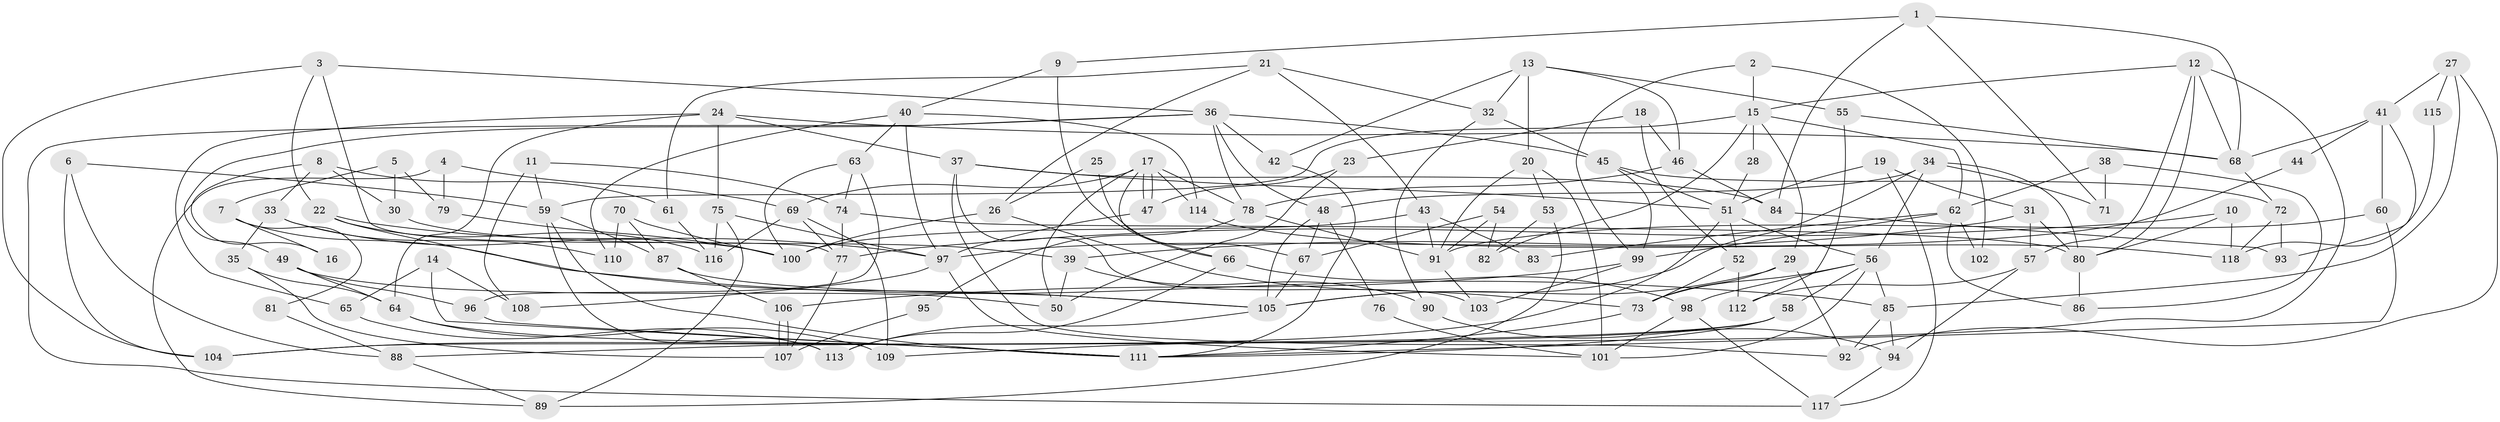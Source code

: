 // Generated by graph-tools (version 1.1) at 2025/51/03/09/25 04:51:50]
// undirected, 118 vertices, 236 edges
graph export_dot {
graph [start="1"]
  node [color=gray90,style=filled];
  1;
  2;
  3;
  4;
  5;
  6;
  7;
  8;
  9;
  10;
  11;
  12;
  13;
  14;
  15;
  16;
  17;
  18;
  19;
  20;
  21;
  22;
  23;
  24;
  25;
  26;
  27;
  28;
  29;
  30;
  31;
  32;
  33;
  34;
  35;
  36;
  37;
  38;
  39;
  40;
  41;
  42;
  43;
  44;
  45;
  46;
  47;
  48;
  49;
  50;
  51;
  52;
  53;
  54;
  55;
  56;
  57;
  58;
  59;
  60;
  61;
  62;
  63;
  64;
  65;
  66;
  67;
  68;
  69;
  70;
  71;
  72;
  73;
  74;
  75;
  76;
  77;
  78;
  79;
  80;
  81;
  82;
  83;
  84;
  85;
  86;
  87;
  88;
  89;
  90;
  91;
  92;
  93;
  94;
  95;
  96;
  97;
  98;
  99;
  100;
  101;
  102;
  103;
  104;
  105;
  106;
  107;
  108;
  109;
  110;
  111;
  112;
  113;
  114;
  115;
  116;
  117;
  118;
  1 -- 68;
  1 -- 71;
  1 -- 9;
  1 -- 84;
  2 -- 99;
  2 -- 15;
  2 -- 102;
  3 -- 22;
  3 -- 36;
  3 -- 77;
  3 -- 104;
  4 -- 89;
  4 -- 69;
  4 -- 79;
  5 -- 79;
  5 -- 30;
  5 -- 7;
  6 -- 59;
  6 -- 104;
  6 -- 88;
  7 -- 85;
  7 -- 16;
  7 -- 81;
  8 -- 33;
  8 -- 61;
  8 -- 16;
  8 -- 30;
  9 -- 66;
  9 -- 40;
  10 -- 118;
  10 -- 77;
  10 -- 80;
  11 -- 59;
  11 -- 74;
  11 -- 108;
  12 -- 109;
  12 -- 80;
  12 -- 15;
  12 -- 57;
  12 -- 68;
  13 -- 42;
  13 -- 46;
  13 -- 20;
  13 -- 32;
  13 -- 55;
  14 -- 111;
  14 -- 65;
  14 -- 108;
  15 -- 29;
  15 -- 28;
  15 -- 59;
  15 -- 62;
  15 -- 82;
  17 -- 47;
  17 -- 47;
  17 -- 50;
  17 -- 66;
  17 -- 69;
  17 -- 78;
  17 -- 114;
  18 -- 46;
  18 -- 52;
  18 -- 23;
  19 -- 31;
  19 -- 117;
  19 -- 51;
  20 -- 101;
  20 -- 53;
  20 -- 91;
  21 -- 43;
  21 -- 32;
  21 -- 26;
  21 -- 61;
  22 -- 97;
  22 -- 105;
  22 -- 116;
  23 -- 47;
  23 -- 50;
  24 -- 68;
  24 -- 37;
  24 -- 64;
  24 -- 65;
  24 -- 75;
  25 -- 26;
  25 -- 67;
  26 -- 73;
  26 -- 100;
  27 -- 41;
  27 -- 85;
  27 -- 92;
  27 -- 115;
  28 -- 51;
  29 -- 92;
  29 -- 73;
  29 -- 105;
  30 -- 39;
  31 -- 39;
  31 -- 80;
  31 -- 57;
  32 -- 45;
  32 -- 90;
  33 -- 35;
  33 -- 110;
  33 -- 100;
  34 -- 105;
  34 -- 56;
  34 -- 48;
  34 -- 71;
  34 -- 80;
  35 -- 107;
  35 -- 64;
  36 -- 45;
  36 -- 48;
  36 -- 42;
  36 -- 49;
  36 -- 78;
  36 -- 117;
  37 -- 92;
  37 -- 51;
  37 -- 84;
  37 -- 103;
  38 -- 62;
  38 -- 86;
  38 -- 71;
  39 -- 50;
  39 -- 90;
  40 -- 63;
  40 -- 97;
  40 -- 110;
  40 -- 114;
  41 -- 68;
  41 -- 60;
  41 -- 44;
  41 -- 93;
  42 -- 111;
  43 -- 100;
  43 -- 91;
  43 -- 83;
  44 -- 97;
  45 -- 51;
  45 -- 99;
  45 -- 72;
  46 -- 84;
  46 -- 78;
  47 -- 97;
  48 -- 105;
  48 -- 67;
  48 -- 76;
  49 -- 96;
  49 -- 50;
  49 -- 64;
  51 -- 56;
  51 -- 52;
  51 -- 104;
  52 -- 112;
  52 -- 73;
  53 -- 89;
  53 -- 82;
  54 -- 91;
  54 -- 82;
  54 -- 67;
  55 -- 68;
  55 -- 112;
  56 -- 98;
  56 -- 73;
  56 -- 58;
  56 -- 85;
  56 -- 101;
  57 -- 94;
  57 -- 112;
  58 -- 104;
  58 -- 88;
  58 -- 111;
  59 -- 111;
  59 -- 87;
  59 -- 113;
  60 -- 91;
  60 -- 111;
  61 -- 116;
  62 -- 99;
  62 -- 83;
  62 -- 86;
  62 -- 102;
  63 -- 74;
  63 -- 100;
  63 -- 96;
  64 -- 109;
  64 -- 111;
  65 -- 113;
  66 -- 113;
  66 -- 98;
  67 -- 105;
  68 -- 72;
  69 -- 116;
  69 -- 77;
  69 -- 109;
  70 -- 87;
  70 -- 100;
  70 -- 110;
  72 -- 93;
  72 -- 118;
  73 -- 111;
  74 -- 77;
  74 -- 80;
  75 -- 97;
  75 -- 89;
  75 -- 116;
  76 -- 101;
  77 -- 107;
  78 -- 91;
  78 -- 95;
  79 -- 100;
  80 -- 86;
  81 -- 88;
  84 -- 93;
  85 -- 94;
  85 -- 92;
  87 -- 105;
  87 -- 106;
  88 -- 89;
  90 -- 94;
  91 -- 103;
  94 -- 117;
  95 -- 107;
  96 -- 111;
  97 -- 108;
  97 -- 101;
  98 -- 101;
  98 -- 117;
  99 -- 103;
  99 -- 106;
  105 -- 113;
  106 -- 107;
  106 -- 107;
  114 -- 118;
  115 -- 118;
}
